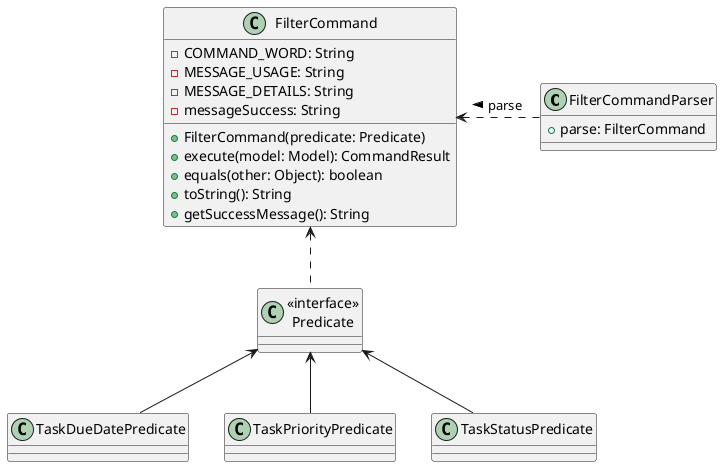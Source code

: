 @startuml
class FilterCommandParser {
  + parse: FilterCommand
}

class FilterCommand {
  - COMMAND_WORD: String
  - MESSAGE_USAGE: String
  - MESSAGE_DETAILS: String
  - messageSuccess: String
  + FilterCommand(predicate: Predicate)
  + execute(model: Model): CommandResult
  + equals(other: Object): boolean
  + toString(): String
  + getSuccessMessage(): String
}

class TaskDueDatePredicate

class TaskPriorityPredicate

class TaskStatusPredicate

class "<<interface>>\nPredicate" as Predicate

FilterCommand <.. Predicate
Predicate <-- TaskDueDatePredicate
Predicate <-- TaskPriorityPredicate
Predicate <-- TaskStatusPredicate

FilterCommandParser .left.> FilterCommand : parse >

@enduml
